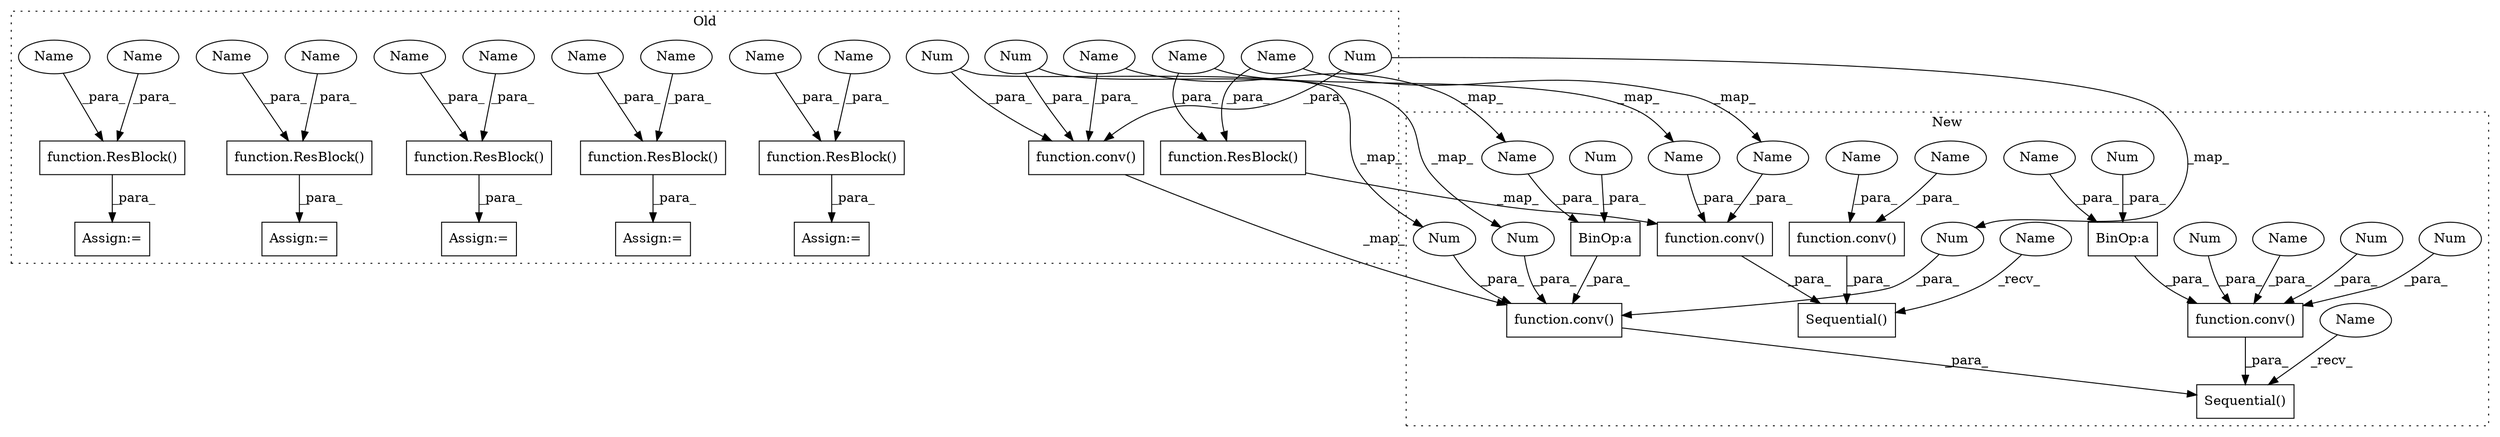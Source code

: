 digraph G {
subgraph cluster0 {
1 [label="function.ResBlock()" a="75" s="2080,2093" l="9,1" shape="box"];
3 [label="function.conv()" a="75" s="1962,1988" l="5,1" shape="box"];
5 [label="function.ResBlock()" a="75" s="2045,2058" l="9,1" shape="box"];
6 [label="Num" a="76" s="1984" l="1" shape="ellipse"];
8 [label="function.ResBlock()" a="75" s="2150,2163" l="9,1" shape="box"];
10 [label="Num" a="76" s="1987" l="1" shape="ellipse"];
11 [label="function.ResBlock()" a="75" s="2185,2198" l="9,1" shape="box"];
13 [label="Num" a="76" s="1981" l="1" shape="ellipse"];
14 [label="function.ResBlock()" a="75" s="2115,2128" l="9,1" shape="box"];
15 [label="Assign:=" a="68" s="2112" l="3" shape="box"];
16 [label="Assign:=" a="68" s="2182" l="3" shape="box"];
17 [label="Assign:=" a="68" s="2042" l="3" shape="box"];
18 [label="Assign:=" a="68" s="2147" l="3" shape="box"];
19 [label="Assign:=" a="68" s="2077" l="3" shape="box"];
22 [label="function.ResBlock()" a="75" s="2010,2023" l="9,1" shape="box"];
41 [label="Name" a="87" s="2092" l="1" shape="ellipse"];
42 [label="Name" a="87" s="1978" l="1" shape="ellipse"];
43 [label="Name" a="87" s="2022" l="1" shape="ellipse"];
44 [label="Name" a="87" s="2019" l="1" shape="ellipse"];
45 [label="Name" a="87" s="2089" l="1" shape="ellipse"];
46 [label="Name" a="87" s="2162" l="1" shape="ellipse"];
47 [label="Name" a="87" s="2057" l="1" shape="ellipse"];
48 [label="Name" a="87" s="2197" l="1" shape="ellipse"];
49 [label="Name" a="87" s="2194" l="1" shape="ellipse"];
50 [label="Name" a="87" s="2127" l="1" shape="ellipse"];
51 [label="Name" a="87" s="2159" l="1" shape="ellipse"];
52 [label="Name" a="87" s="2054" l="1" shape="ellipse"];
53 [label="Name" a="87" s="2124" l="1" shape="ellipse"];
label = "Old";
style="dotted";
}
subgraph cluster1 {
2 [label="Sequential()" a="75" s="1078,1171" l="27,15" shape="box"];
4 [label="function.conv()" a="75" s="1105,1134" l="5,1" shape="box"];
7 [label="Num" a="76" s="1130" l="1" shape="ellipse"];
9 [label="Num" a="76" s="1133" l="1" shape="ellipse"];
12 [label="Num" a="76" s="1127" l="1" shape="ellipse"];
20 [label="Sequential()" a="75" s="1212,1417" l="27,11" shape="box"];
21 [label="function.conv()" a="75" s="1239,1248" l="5,1" shape="box"];
23 [label="BinOp:a" a="82" s="1155" l="2" shape="box"];
24 [label="BinOp:a" a="82" s="1122" l="2" shape="box"];
25 [label="Num" a="76" s="1124" l="1" shape="ellipse"];
26 [label="Num" a="76" s="1157" l="1" shape="ellipse"];
27 [label="function.conv()" a="75" s="1149,1170" l="5,1" shape="box"];
28 [label="Num" a="76" s="1169" l="1" shape="ellipse"];
29 [label="Num" a="76" s="1163" l="1" shape="ellipse"];
30 [label="Num" a="76" s="1166" l="1" shape="ellipse"];
31 [label="function.conv()" a="75" s="1359,1368" l="5,1" shape="box"];
32 [label="Name" a="87" s="1078" l="2" shape="ellipse"];
33 [label="Name" a="87" s="1212" l="2" shape="ellipse"];
34 [label="Name" a="87" s="1364" l="1" shape="ellipse"];
35 [label="Name" a="87" s="1154" l="1" shape="ellipse"];
36 [label="Name" a="87" s="1121" l="1" shape="ellipse"];
37 [label="Name" a="87" s="1367" l="1" shape="ellipse"];
38 [label="Name" a="87" s="1160" l="1" shape="ellipse"];
39 [label="Name" a="87" s="1244" l="1" shape="ellipse"];
40 [label="Name" a="87" s="1247" l="1" shape="ellipse"];
label = "New";
style="dotted";
}
1 -> 19 [label="_para_"];
3 -> 4 [label="_map_"];
4 -> 2 [label="_para_"];
5 -> 17 [label="_para_"];
6 -> 3 [label="_para_"];
6 -> 7 [label="_map_"];
7 -> 4 [label="_para_"];
8 -> 18 [label="_para_"];
9 -> 4 [label="_para_"];
10 -> 9 [label="_map_"];
10 -> 3 [label="_para_"];
11 -> 16 [label="_para_"];
12 -> 4 [label="_para_"];
13 -> 3 [label="_para_"];
13 -> 12 [label="_map_"];
14 -> 15 [label="_para_"];
21 -> 20 [label="_para_"];
22 -> 21 [label="_map_"];
23 -> 27 [label="_para_"];
24 -> 4 [label="_para_"];
25 -> 24 [label="_para_"];
26 -> 23 [label="_para_"];
27 -> 2 [label="_para_"];
28 -> 27 [label="_para_"];
29 -> 27 [label="_para_"];
30 -> 27 [label="_para_"];
31 -> 20 [label="_para_"];
32 -> 2 [label="_recv_"];
33 -> 20 [label="_recv_"];
34 -> 31 [label="_para_"];
35 -> 23 [label="_para_"];
36 -> 24 [label="_para_"];
37 -> 31 [label="_para_"];
38 -> 27 [label="_para_"];
39 -> 21 [label="_para_"];
40 -> 21 [label="_para_"];
41 -> 1 [label="_para_"];
42 -> 3 [label="_para_"];
42 -> 36 [label="_map_"];
43 -> 40 [label="_map_"];
43 -> 22 [label="_para_"];
44 -> 22 [label="_para_"];
44 -> 39 [label="_map_"];
45 -> 1 [label="_para_"];
46 -> 8 [label="_para_"];
47 -> 5 [label="_para_"];
48 -> 11 [label="_para_"];
49 -> 11 [label="_para_"];
50 -> 14 [label="_para_"];
51 -> 8 [label="_para_"];
52 -> 5 [label="_para_"];
53 -> 14 [label="_para_"];
}